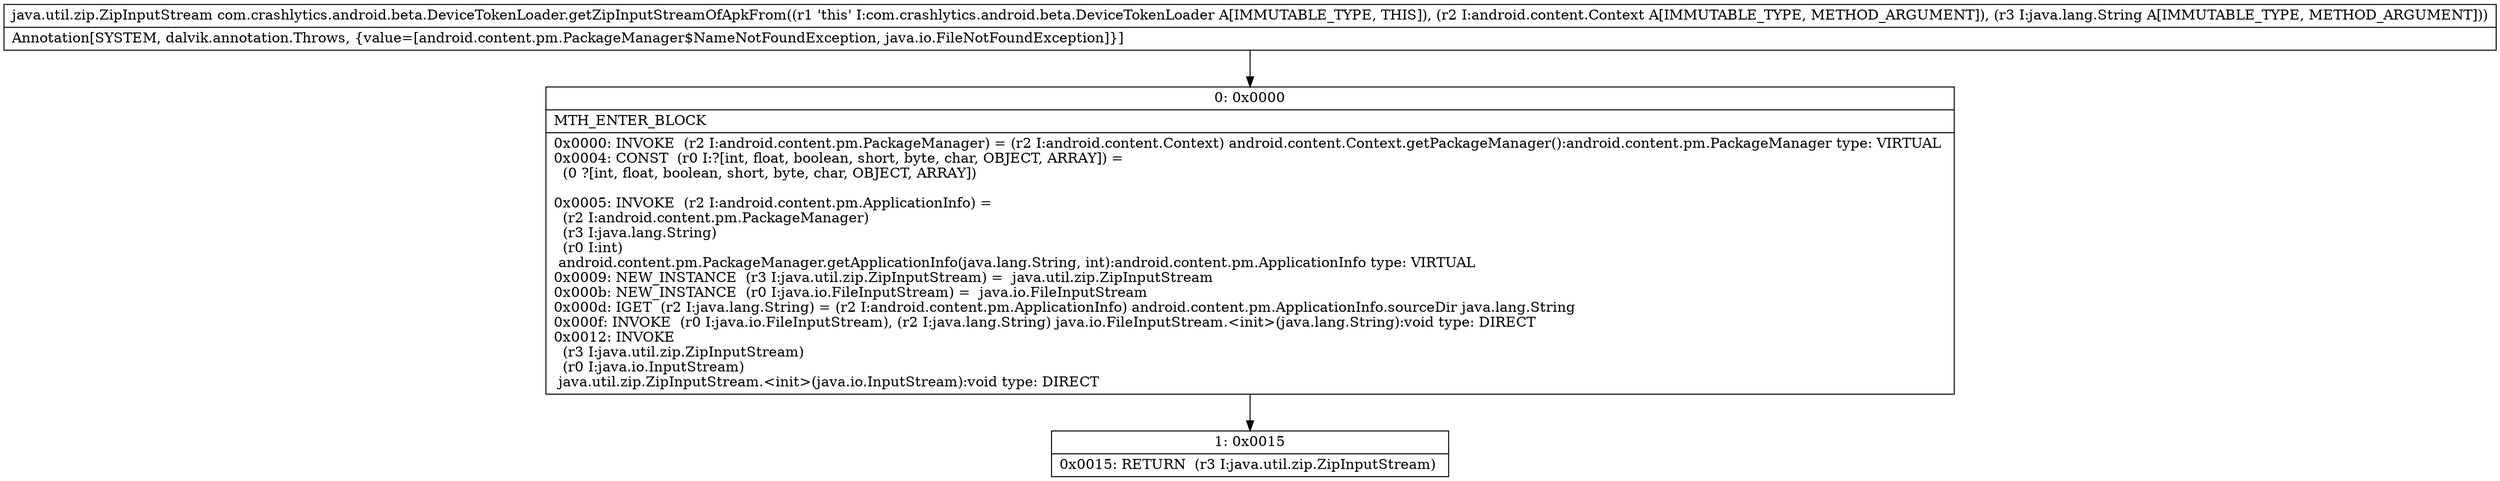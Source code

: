 digraph "CFG forcom.crashlytics.android.beta.DeviceTokenLoader.getZipInputStreamOfApkFrom(Landroid\/content\/Context;Ljava\/lang\/String;)Ljava\/util\/zip\/ZipInputStream;" {
Node_0 [shape=record,label="{0\:\ 0x0000|MTH_ENTER_BLOCK\l|0x0000: INVOKE  (r2 I:android.content.pm.PackageManager) = (r2 I:android.content.Context) android.content.Context.getPackageManager():android.content.pm.PackageManager type: VIRTUAL \l0x0004: CONST  (r0 I:?[int, float, boolean, short, byte, char, OBJECT, ARRAY]) = \l  (0 ?[int, float, boolean, short, byte, char, OBJECT, ARRAY])\l \l0x0005: INVOKE  (r2 I:android.content.pm.ApplicationInfo) = \l  (r2 I:android.content.pm.PackageManager)\l  (r3 I:java.lang.String)\l  (r0 I:int)\l android.content.pm.PackageManager.getApplicationInfo(java.lang.String, int):android.content.pm.ApplicationInfo type: VIRTUAL \l0x0009: NEW_INSTANCE  (r3 I:java.util.zip.ZipInputStream) =  java.util.zip.ZipInputStream \l0x000b: NEW_INSTANCE  (r0 I:java.io.FileInputStream) =  java.io.FileInputStream \l0x000d: IGET  (r2 I:java.lang.String) = (r2 I:android.content.pm.ApplicationInfo) android.content.pm.ApplicationInfo.sourceDir java.lang.String \l0x000f: INVOKE  (r0 I:java.io.FileInputStream), (r2 I:java.lang.String) java.io.FileInputStream.\<init\>(java.lang.String):void type: DIRECT \l0x0012: INVOKE  \l  (r3 I:java.util.zip.ZipInputStream)\l  (r0 I:java.io.InputStream)\l java.util.zip.ZipInputStream.\<init\>(java.io.InputStream):void type: DIRECT \l}"];
Node_1 [shape=record,label="{1\:\ 0x0015|0x0015: RETURN  (r3 I:java.util.zip.ZipInputStream) \l}"];
MethodNode[shape=record,label="{java.util.zip.ZipInputStream com.crashlytics.android.beta.DeviceTokenLoader.getZipInputStreamOfApkFrom((r1 'this' I:com.crashlytics.android.beta.DeviceTokenLoader A[IMMUTABLE_TYPE, THIS]), (r2 I:android.content.Context A[IMMUTABLE_TYPE, METHOD_ARGUMENT]), (r3 I:java.lang.String A[IMMUTABLE_TYPE, METHOD_ARGUMENT]))  | Annotation[SYSTEM, dalvik.annotation.Throws, \{value=[android.content.pm.PackageManager$NameNotFoundException, java.io.FileNotFoundException]\}]\l}"];
MethodNode -> Node_0;
Node_0 -> Node_1;
}

